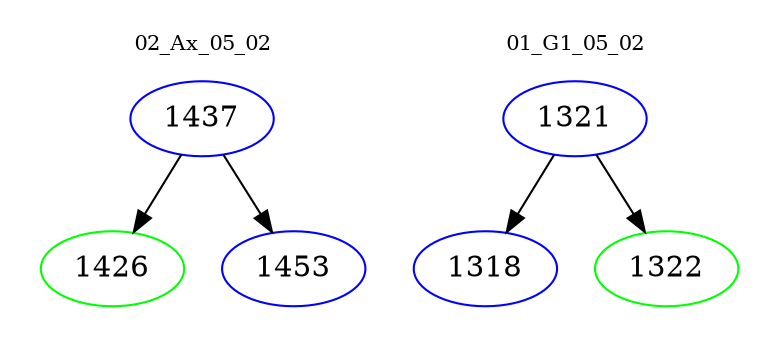 digraph{
subgraph cluster_0 {
color = white
label = "02_Ax_05_02";
fontsize=10;
T0_1437 [label="1437", color="blue"]
T0_1437 -> T0_1426 [color="black"]
T0_1426 [label="1426", color="green"]
T0_1437 -> T0_1453 [color="black"]
T0_1453 [label="1453", color="blue"]
}
subgraph cluster_1 {
color = white
label = "01_G1_05_02";
fontsize=10;
T1_1321 [label="1321", color="blue"]
T1_1321 -> T1_1318 [color="black"]
T1_1318 [label="1318", color="blue"]
T1_1321 -> T1_1322 [color="black"]
T1_1322 [label="1322", color="green"]
}
}
